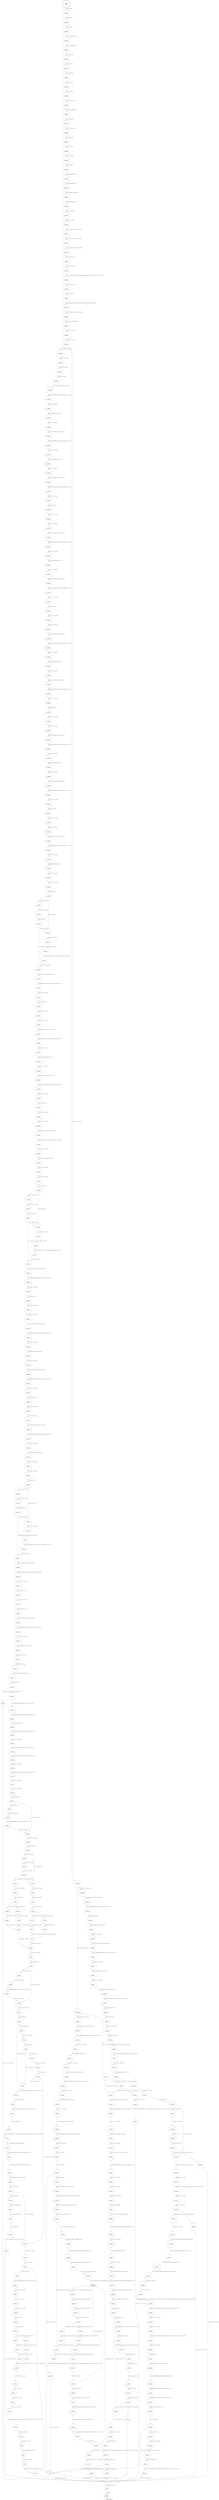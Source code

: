 digraph disk_set_information {
label="disk_set_information"
20891 [label="N20891\n(rp:0, ep:0)\nexit", shape="doublecircle"]
20892 [label="N20892\n(rp:444, ep:444)\nentry", shape="doublecircle"]
20892 -> 20894 [label="%5 = alloca i32, align 4"]
20894 [label="N20894\n(rp:443, ep:443)", shape="circle"]
20894 -> 20895 [label="%6 = alloca i32, align 4"]
20895 [label="N20895\n(rp:442, ep:442)", shape="circle"]
20895 -> 20896 [label="%7 = alloca i32, align 4"]
20896 [label="N20896\n(rp:441, ep:441)", shape="circle"]
20896 -> 20897 [label="%8 = alloca %struct.stream*, align 8"]
20897 [label="N20897\n(rp:440, ep:440)", shape="circle"]
20897 -> 20898 [label="%9 = alloca %struct.stream*, align 8"]
20898 [label="N20898\n(rp:439, ep:439)", shape="circle"]
20898 -> 20899 [label="%10 = alloca i32, align 4"]
20899 [label="N20899\n(rp:438, ep:438)", shape="circle"]
20899 -> 20900 [label="%11 = alloca i32, align 4"]
20900 [label="N20900\n(rp:437, ep:437)", shape="circle"]
20900 -> 20901 [label="%12 = alloca i32, align 4"]
20901 [label="N20901\n(rp:436, ep:436)", shape="circle"]
20901 -> 20902 [label="%13 = alloca i32, align 4"]
20902 [label="N20902\n(rp:435, ep:435)", shape="circle"]
20902 -> 20903 [label="%14 = alloca i8*, align 8"]
20903 [label="N20903\n(rp:434, ep:434)", shape="circle"]
20903 -> 20904 [label="%15 = alloca [4096 x i8], align 16"]
20904 [label="N20904\n(rp:433, ep:433)", shape="circle"]
20904 -> 20905 [label="%16 = alloca %struct.fileinfo*, align 8"]
20905 [label="N20905\n(rp:432, ep:432)", shape="circle"]
20905 -> 20906 [label="%17 = alloca i32, align 4"]
20906 [label="N20906\n(rp:431, ep:431)", shape="circle"]
20906 -> 20907 [label="%18 = alloca %struct.stat, align 8"]
20907 [label="N20907\n(rp:430, ep:430)", shape="circle"]
20907 -> 20908 [label="%19 = alloca i64, align 8"]
20908 [label="N20908\n(rp:429, ep:429)", shape="circle"]
20908 -> 20909 [label="%20 = alloca i64, align 8"]
20909 [label="N20909\n(rp:428, ep:428)", shape="circle"]
20909 -> 20910 [label="%21 = alloca i64, align 8"]
20910 [label="N20910\n(rp:427, ep:427)", shape="circle"]
20910 -> 20911 [label="%22 = alloca i64, align 8"]
20911 [label="N20911\n(rp:426, ep:426)", shape="circle"]
20911 -> 20912 [label="%23 = alloca %struct.timeval, align 8"]
20912 [label="N20912\n(rp:425, ep:425)", shape="circle"]
20912 -> 20913 [label="%24 = alloca %struct.statvfs, align 8"]
20913 [label="N20913\n(rp:424, ep:424)", shape="circle"]
20913 -> 20914 [label="%25 = alloca %struct.__dirstream*, align 8"]
20914 [label="N20914\n(rp:423, ep:423)", shape="circle"]
20914 -> 20915 [label="%26 = alloca %struct.dirent*, align 8"]
20915 [label="N20915\n(rp:422, ep:422)", shape="circle"]
20915 -> 20917 [label="store i32 %0, i32* %6, align 4"]
20917 [label="N20917\n(rp:421, ep:421)", shape="circle"]
20917 -> 20919 [label="store i32 %1, i32* %7, align 4"]
20919 [label="N20919\n(rp:420, ep:420)", shape="circle"]
20919 -> 20921 [label="store %struct.stream* %2, %struct.stream** %8, align 8"]
20921 [label="N20921\n(rp:419, ep:419)", shape="circle"]
20921 -> 20923 [label="store %struct.stream* %3, %struct.stream** %9, align 8"]
20923 [label="N20923\n(rp:418, ep:418)", shape="circle"]
20923 -> 20939 [label="%27 = load %struct.stream*, %struct.stream** %9, align 8"]
20939 [label="N20939\n(rp:417, ep:417)", shape="circle"]
20939 -> 20940 [label="%28 = load i32, i32* %6, align 4"]
20940 [label="N20940\n(rp:416, ep:416)", shape="circle"]
20940 -> 20941 [label="%29 = load i32, i32* %7, align 4"]
20941 [label="N20941\n(rp:415, ep:415)", shape="circle"]
20941 -> 20942 [label="logger --@-- call void @logger(i32 8, i32 0, i8* getelementptr inbounds ([56 x i8], [56 x i8]* @.str.3.209, i32 0, i32 0), i32 %28, i32 %29)", style="dashed", color="blue"]
20942 [label="N20942\n(rp:414, ep:414)", shape="circle"]
20942 -> 20943 [label="%30 = load i32, i32* %6, align 4"]
20943 [label="N20943\n(rp:413, ep:413)", shape="circle"]
20943 -> 20944 [label="%31 = zext i32 %30 to i64"]
20944 [label="N20944\n(rp:412, ep:412)", shape="circle"]
20944 -> 20945 [label="%32 = getelementptr inbounds [256 x %struct.fileinfo], [256 x %struct.fileinfo]* @g_fileinfo, i64 0, i64 %31"]
20945 [label="N20945\n(rp:411, ep:411)", shape="circle"]
20945 -> 20946 [label="store %struct.fileinfo* %32, %struct.fileinfo** %16, align 8"]
20946 [label="N20946\n(rp:410, ep:410)", shape="circle"]
20946 -> 20947 [label="store i32 1, i32* @g_notify_stamp, align 4"]
20947 [label="N20947\n(rp:409, ep:409)", shape="circle"]
20947 -> 20948 [label="store i8* null, i8** %14, align 8"]
20948 [label="N20948\n(rp:408, ep:408)", shape="circle"]
20948 -> 20949 [label="%33 = load i32, i32* %7, align 4"]
20949 [label="N20949\n(rp:407, ep:407)", shape="circle"]
20949 -> 21385 [label="[%33 = load i32, i32* %7, align 4==4]"]
20949 -> 21386 [label="[%33 = load i32, i32* %7, align 4!=4]"]
20951 [label="N20951\n(rp:246, ep:246)", shape="circle"]
20951 -> 20952 [label="store i64 0, i64* %20, align 8"]
20952 [label="N20952\n(rp:245, ep:245)", shape="circle"]
20952 -> 20953 [label="store i64 0, i64* %19, align 8"]
20953 [label="N20953\n(rp:244, ep:244)", shape="circle"]
20953 -> 20954 [label="%35 = load %struct.stream*, %struct.stream** %8, align 8"]
20954 [label="N20954\n(rp:243, ep:243)", shape="circle"]
20954 -> 20955 [label="%36 = getelementptr inbounds %struct.stream, %struct.stream* %35, i32 0, i32 0"]
20955 [label="N20955\n(rp:242, ep:242)", shape="circle"]
20955 -> 20956 [label="%37 = load i8*, i8** %36, align 8"]
20956 [label="N20956\n(rp:241, ep:241)", shape="circle"]
20956 -> 20957 [label="%38 = getelementptr inbounds i8, i8* %37, i64 4"]
20957 [label="N20957\n(rp:240, ep:240)", shape="circle"]
20957 -> 20958 [label="store i8* %38, i8** %36, align 8"]
20958 [label="N20958\n(rp:239, ep:239)", shape="circle"]
20958 -> 20959 [label="%39 = load %struct.stream*, %struct.stream** %8, align 8"]
20959 [label="N20959\n(rp:238, ep:238)", shape="circle"]
20959 -> 20960 [label="%40 = getelementptr inbounds %struct.stream, %struct.stream* %39, i32 0, i32 0"]
20960 [label="N20960\n(rp:237, ep:237)", shape="circle"]
20960 -> 20961 [label="%41 = load i8*, i8** %40, align 8"]
20961 [label="N20961\n(rp:236, ep:236)", shape="circle"]
20961 -> 20962 [label="%42 = getelementptr inbounds i8, i8* %41, i64 24"]
20962 [label="N20962\n(rp:235, ep:235)", shape="circle"]
20962 -> 20963 [label="store i8* %42, i8** %40, align 8"]
20963 [label="N20963\n(rp:234, ep:234)", shape="circle"]
20963 -> 20964 [label="%43 = load %struct.stream*, %struct.stream** %8, align 8"]
20964 [label="N20964\n(rp:233, ep:233)", shape="circle"]
20964 -> 20965 [label="%44 = getelementptr inbounds %struct.stream, %struct.stream* %43, i32 0, i32 0"]
20965 [label="N20965\n(rp:232, ep:232)", shape="circle"]
20965 -> 20966 [label="%45 = load i8*, i8** %44, align 8"]
20966 [label="N20966\n(rp:231, ep:231)", shape="circle"]
20966 -> 20967 [label="%46 = bitcast i8* %45 to i32*"]
20967 [label="N20967\n(rp:230, ep:230)", shape="circle"]
20967 -> 20968 [label="%47 = load i32, i32* %46, align 4"]
20968 [label="N20968\n(rp:229, ep:229)", shape="circle"]
20968 -> 20969 [label="store i32 %47, i32* %13, align 4"]
20969 [label="N20969\n(rp:228, ep:228)", shape="circle"]
20969 -> 20970 [label="%48 = load %struct.stream*, %struct.stream** %8, align 8"]
20970 [label="N20970\n(rp:227, ep:227)", shape="circle"]
20970 -> 20971 [label="%49 = getelementptr inbounds %struct.stream, %struct.stream* %48, i32 0, i32 0"]
20971 [label="N20971\n(rp:226, ep:226)", shape="circle"]
20971 -> 20972 [label="%50 = load i8*, i8** %49, align 8"]
20972 [label="N20972\n(rp:225, ep:225)", shape="circle"]
20972 -> 20973 [label="%51 = getelementptr inbounds i8, i8* %50, i64 4"]
20973 [label="N20973\n(rp:224, ep:224)", shape="circle"]
20973 -> 20974 [label="store i8* %51, i8** %49, align 8"]
20974 [label="N20974\n(rp:223, ep:223)", shape="circle"]
20974 -> 20975 [label="%52 = load %struct.stream*, %struct.stream** %8, align 8"]
20975 [label="N20975\n(rp:222, ep:222)", shape="circle"]
20975 -> 20976 [label="%53 = getelementptr inbounds %struct.stream, %struct.stream* %52, i32 0, i32 0"]
20976 [label="N20976\n(rp:221, ep:221)", shape="circle"]
20976 -> 20977 [label="%54 = load i8*, i8** %53, align 8"]
20977 [label="N20977\n(rp:220, ep:220)", shape="circle"]
20977 -> 20978 [label="%55 = bitcast i8* %54 to i32*"]
20978 [label="N20978\n(rp:219, ep:219)", shape="circle"]
20978 -> 20979 [label="%56 = load i32, i32* %55, align 4"]
20979 [label="N20979\n(rp:218, ep:218)", shape="circle"]
20979 -> 20980 [label="store i32 %56, i32* %12, align 4"]
20980 [label="N20980\n(rp:217, ep:217)", shape="circle"]
20980 -> 20981 [label="%57 = load %struct.stream*, %struct.stream** %8, align 8"]
20981 [label="N20981\n(rp:216, ep:216)", shape="circle"]
20981 -> 20982 [label="%58 = getelementptr inbounds %struct.stream, %struct.stream* %57, i32 0, i32 0"]
20982 [label="N20982\n(rp:215, ep:215)", shape="circle"]
20982 -> 20983 [label="%59 = load i8*, i8** %58, align 8"]
20983 [label="N20983\n(rp:214, ep:214)", shape="circle"]
20983 -> 20984 [label="%60 = getelementptr inbounds i8, i8* %59, i64 4"]
20984 [label="N20984\n(rp:213, ep:213)", shape="circle"]
20984 -> 20985 [label="store i8* %60, i8** %58, align 8"]
20985 [label="N20985\n(rp:212, ep:212)", shape="circle"]
20985 -> 20986 [label="%61 = load %struct.stream*, %struct.stream** %8, align 8"]
20986 [label="N20986\n(rp:211, ep:211)", shape="circle"]
20986 -> 20987 [label="%62 = getelementptr inbounds %struct.stream, %struct.stream* %61, i32 0, i32 0"]
20987 [label="N20987\n(rp:210, ep:210)", shape="circle"]
20987 -> 20988 [label="%63 = load i8*, i8** %62, align 8"]
20988 [label="N20988\n(rp:209, ep:209)", shape="circle"]
20988 -> 20989 [label="%64 = bitcast i8* %63 to i32*"]
20989 [label="N20989\n(rp:208, ep:208)", shape="circle"]
20989 -> 20990 [label="%65 = load i32, i32* %64, align 4"]
20990 [label="N20990\n(rp:207, ep:207)", shape="circle"]
20990 -> 20991 [label="store i32 %65, i32* %13, align 4"]
20991 [label="N20991\n(rp:206, ep:206)", shape="circle"]
20991 -> 20992 [label="%66 = load %struct.stream*, %struct.stream** %8, align 8"]
20992 [label="N20992\n(rp:205, ep:205)", shape="circle"]
20992 -> 20993 [label="%67 = getelementptr inbounds %struct.stream, %struct.stream* %66, i32 0, i32 0"]
20993 [label="N20993\n(rp:204, ep:204)", shape="circle"]
20993 -> 20994 [label="%68 = load i8*, i8** %67, align 8"]
20994 [label="N20994\n(rp:203, ep:203)", shape="circle"]
20994 -> 20995 [label="%69 = getelementptr inbounds i8, i8* %68, i64 4"]
20995 [label="N20995\n(rp:202, ep:202)", shape="circle"]
20995 -> 20996 [label="store i8* %69, i8** %67, align 8"]
20996 [label="N20996\n(rp:201, ep:201)", shape="circle"]
20996 -> 20997 [label="%70 = load %struct.stream*, %struct.stream** %8, align 8"]
20997 [label="N20997\n(rp:200, ep:200)", shape="circle"]
20997 -> 20998 [label="%71 = getelementptr inbounds %struct.stream, %struct.stream* %70, i32 0, i32 0"]
20998 [label="N20998\n(rp:199, ep:199)", shape="circle"]
20998 -> 20999 [label="%72 = load i8*, i8** %71, align 8"]
20999 [label="N20999\n(rp:198, ep:198)", shape="circle"]
20999 -> 21000 [label="%73 = bitcast i8* %72 to i32*"]
21000 [label="N21000\n(rp:197, ep:197)", shape="circle"]
21000 -> 21001 [label="%74 = load i32, i32* %73, align 4"]
21001 [label="N21001\n(rp:196, ep:196)", shape="circle"]
21001 -> 21002 [label="store i32 %74, i32* %12, align 4"]
21002 [label="N21002\n(rp:195, ep:195)", shape="circle"]
21002 -> 21003 [label="%75 = load %struct.stream*, %struct.stream** %8, align 8"]
21003 [label="N21003\n(rp:194, ep:194)", shape="circle"]
21003 -> 21004 [label="%76 = getelementptr inbounds %struct.stream, %struct.stream* %75, i32 0, i32 0"]
21004 [label="N21004\n(rp:193, ep:193)", shape="circle"]
21004 -> 21005 [label="%77 = load i8*, i8** %76, align 8"]
21005 [label="N21005\n(rp:192, ep:192)", shape="circle"]
21005 -> 21006 [label="%78 = getelementptr inbounds i8, i8* %77, i64 4"]
21006 [label="N21006\n(rp:191, ep:191)", shape="circle"]
21006 -> 21007 [label="store i8* %78, i8** %76, align 8"]
21007 [label="N21007\n(rp:190, ep:190)", shape="circle"]
21007 -> 21008 [label="%79 = load i32, i32* %13, align 4"]
21008 [label="N21008\n(rp:189, ep:189)", shape="circle"]
21008 -> 21009 [label="%80 = icmp ne i32 %79, 0"]
21009 [label="N21009\n(rp:188, ep:188)", shape="circle"]
21009 -> 21396 [label="[!(%80 = icmp ne i32 %79, 0)]"]
21009 -> 21013 [label="[%80 = icmp ne i32 %79, 0]"]
21011 [label="N21011\n(rp:186, ep:186)", shape="circle"]
21011 -> 21012 [label="%83 = icmp ne i32 %82, 0"]
21012 [label="N21012\n(rp:185, ep:185)", shape="circle"]
21012 -> 21013 [label="[%83 = icmp ne i32 %82, 0]"]
21012 -> 21018 [label="[!(%83 = icmp ne i32 %82, 0)]"]
21013 [label="N21013\n(rp:184, ep:184)", shape="circle"]
21013 -> 21014 [label="%85 = load i32, i32* %12, align 4"]
21014 [label="N21014\n(rp:183, ep:183)", shape="circle"]
21014 -> 21015 [label="%86 = load i32, i32* %13, align 4"]
21015 [label="N21015\n(rp:182, ep:182)", shape="circle"]
21015 -> 21016 [label="convert_1970_to_filetime --@-- %87 = call i64 @convert_1970_to_filetime(i32 %85, i32 %86)", style="dashed", color="blue"]
21016 [label="N21016\n(rp:181, ep:181)", shape="circle"]
21016 -> 21018 [label="store i64 %87, i64* %21, align 8"]
21018 [label="N21018\n(rp:180, ep:180)", shape="circle"]
21018 -> 21019 [label="%89 = load %struct.stream*, %struct.stream** %8, align 8"]
21019 [label="N21019\n(rp:179, ep:179)", shape="circle"]
21019 -> 21020 [label="%90 = getelementptr inbounds %struct.stream, %struct.stream* %89, i32 0, i32 0"]
21020 [label="N21020\n(rp:178, ep:178)", shape="circle"]
21020 -> 21021 [label="%91 = load i8*, i8** %90, align 8"]
21021 [label="N21021\n(rp:177, ep:177)", shape="circle"]
21021 -> 21022 [label="%92 = bitcast i8* %91 to i32*"]
21022 [label="N21022\n(rp:176, ep:176)", shape="circle"]
21022 -> 21023 [label="%93 = load i32, i32* %92, align 4"]
21023 [label="N21023\n(rp:175, ep:175)", shape="circle"]
21023 -> 21024 [label="store i32 %93, i32* %13, align 4"]
21024 [label="N21024\n(rp:174, ep:174)", shape="circle"]
21024 -> 21025 [label="%94 = load %struct.stream*, %struct.stream** %8, align 8"]
21025 [label="N21025\n(rp:173, ep:173)", shape="circle"]
21025 -> 21026 [label="%95 = getelementptr inbounds %struct.stream, %struct.stream* %94, i32 0, i32 0"]
21026 [label="N21026\n(rp:172, ep:172)", shape="circle"]
21026 -> 21027 [label="%96 = load i8*, i8** %95, align 8"]
21027 [label="N21027\n(rp:171, ep:171)", shape="circle"]
21027 -> 21028 [label="%97 = getelementptr inbounds i8, i8* %96, i64 4"]
21028 [label="N21028\n(rp:170, ep:170)", shape="circle"]
21028 -> 21029 [label="store i8* %97, i8** %95, align 8"]
21029 [label="N21029\n(rp:169, ep:169)", shape="circle"]
21029 -> 21030 [label="%98 = load %struct.stream*, %struct.stream** %8, align 8"]
21030 [label="N21030\n(rp:168, ep:168)", shape="circle"]
21030 -> 21031 [label="%99 = getelementptr inbounds %struct.stream, %struct.stream* %98, i32 0, i32 0"]
21031 [label="N21031\n(rp:167, ep:167)", shape="circle"]
21031 -> 21032 [label="%100 = load i8*, i8** %99, align 8"]
21032 [label="N21032\n(rp:166, ep:166)", shape="circle"]
21032 -> 21033 [label="%101 = bitcast i8* %100 to i32*"]
21033 [label="N21033\n(rp:165, ep:165)", shape="circle"]
21033 -> 21034 [label="%102 = load i32, i32* %101, align 4"]
21034 [label="N21034\n(rp:164, ep:164)", shape="circle"]
21034 -> 21035 [label="store i32 %102, i32* %12, align 4"]
21035 [label="N21035\n(rp:163, ep:163)", shape="circle"]
21035 -> 21036 [label="%103 = load %struct.stream*, %struct.stream** %8, align 8"]
21036 [label="N21036\n(rp:162, ep:162)", shape="circle"]
21036 -> 21037 [label="%104 = getelementptr inbounds %struct.stream, %struct.stream* %103, i32 0, i32 0"]
21037 [label="N21037\n(rp:161, ep:161)", shape="circle"]
21037 -> 21038 [label="%105 = load i8*, i8** %104, align 8"]
21038 [label="N21038\n(rp:160, ep:160)", shape="circle"]
21038 -> 21039 [label="%106 = getelementptr inbounds i8, i8* %105, i64 4"]
21039 [label="N21039\n(rp:159, ep:159)", shape="circle"]
21039 -> 21040 [label="store i8* %106, i8** %104, align 8"]
21040 [label="N21040\n(rp:158, ep:158)", shape="circle"]
21040 -> 21041 [label="%107 = load i32, i32* %13, align 4"]
21041 [label="N21041\n(rp:157, ep:157)", shape="circle"]
21041 -> 21042 [label="%108 = icmp ne i32 %107, 0"]
21042 [label="N21042\n(rp:156, ep:156)", shape="circle"]
21042 -> 21400 [label="[!(%108 = icmp ne i32 %107, 0)]"]
21042 -> 21046 [label="[%108 = icmp ne i32 %107, 0]"]
21044 [label="N21044\n(rp:154, ep:154)", shape="circle"]
21044 -> 21045 [label="%111 = icmp ne i32 %110, 0"]
21045 [label="N21045\n(rp:153, ep:153)", shape="circle"]
21045 -> 21046 [label="[%111 = icmp ne i32 %110, 0]"]
21045 -> 21051 [label="[!(%111 = icmp ne i32 %110, 0)]"]
21046 [label="N21046\n(rp:152, ep:152)", shape="circle"]
21046 -> 21047 [label="%113 = load i32, i32* %12, align 4"]
21047 [label="N21047\n(rp:151, ep:151)", shape="circle"]
21047 -> 21048 [label="%114 = load i32, i32* %13, align 4"]
21048 [label="N21048\n(rp:150, ep:150)", shape="circle"]
21048 -> 21049 [label="convert_1970_to_filetime --@-- %115 = call i64 @convert_1970_to_filetime(i32 %113, i32 %114)", style="dashed", color="blue"]
21049 [label="N21049\n(rp:149, ep:149)", shape="circle"]
21049 -> 21051 [label="store i64 %115, i64* %19, align 8"]
21051 [label="N21051\n(rp:148, ep:148)", shape="circle"]
21051 -> 21052 [label="%117 = load %struct.stream*, %struct.stream** %8, align 8"]
21052 [label="N21052\n(rp:147, ep:147)", shape="circle"]
21052 -> 21053 [label="%118 = getelementptr inbounds %struct.stream, %struct.stream* %117, i32 0, i32 0"]
21053 [label="N21053\n(rp:146, ep:146)", shape="circle"]
21053 -> 21054 [label="%119 = load i8*, i8** %118, align 8"]
21054 [label="N21054\n(rp:145, ep:145)", shape="circle"]
21054 -> 21055 [label="%120 = bitcast i8* %119 to i32*"]
21055 [label="N21055\n(rp:144, ep:144)", shape="circle"]
21055 -> 21056 [label="%121 = load i32, i32* %120, align 4"]
21056 [label="N21056\n(rp:143, ep:143)", shape="circle"]
21056 -> 21057 [label="store i32 %121, i32* %13, align 4"]
21057 [label="N21057\n(rp:142, ep:142)", shape="circle"]
21057 -> 21058 [label="%122 = load %struct.stream*, %struct.stream** %8, align 8"]
21058 [label="N21058\n(rp:141, ep:141)", shape="circle"]
21058 -> 21059 [label="%123 = getelementptr inbounds %struct.stream, %struct.stream* %122, i32 0, i32 0"]
21059 [label="N21059\n(rp:140, ep:140)", shape="circle"]
21059 -> 21060 [label="%124 = load i8*, i8** %123, align 8"]
21060 [label="N21060\n(rp:139, ep:139)", shape="circle"]
21060 -> 21061 [label="%125 = getelementptr inbounds i8, i8* %124, i64 4"]
21061 [label="N21061\n(rp:138, ep:138)", shape="circle"]
21061 -> 21062 [label="store i8* %125, i8** %123, align 8"]
21062 [label="N21062\n(rp:137, ep:137)", shape="circle"]
21062 -> 21063 [label="%126 = load %struct.stream*, %struct.stream** %8, align 8"]
21063 [label="N21063\n(rp:136, ep:136)", shape="circle"]
21063 -> 21064 [label="%127 = getelementptr inbounds %struct.stream, %struct.stream* %126, i32 0, i32 0"]
21064 [label="N21064\n(rp:135, ep:135)", shape="circle"]
21064 -> 21065 [label="%128 = load i8*, i8** %127, align 8"]
21065 [label="N21065\n(rp:134, ep:134)", shape="circle"]
21065 -> 21066 [label="%129 = bitcast i8* %128 to i32*"]
21066 [label="N21066\n(rp:133, ep:133)", shape="circle"]
21066 -> 21067 [label="%130 = load i32, i32* %129, align 4"]
21067 [label="N21067\n(rp:132, ep:132)", shape="circle"]
21067 -> 21068 [label="store i32 %130, i32* %12, align 4"]
21068 [label="N21068\n(rp:131, ep:131)", shape="circle"]
21068 -> 21069 [label="%131 = load %struct.stream*, %struct.stream** %8, align 8"]
21069 [label="N21069\n(rp:130, ep:130)", shape="circle"]
21069 -> 21070 [label="%132 = getelementptr inbounds %struct.stream, %struct.stream* %131, i32 0, i32 0"]
21070 [label="N21070\n(rp:129, ep:129)", shape="circle"]
21070 -> 21071 [label="%133 = load i8*, i8** %132, align 8"]
21071 [label="N21071\n(rp:128, ep:128)", shape="circle"]
21071 -> 21072 [label="%134 = getelementptr inbounds i8, i8* %133, i64 4"]
21072 [label="N21072\n(rp:127, ep:127)", shape="circle"]
21072 -> 21073 [label="store i8* %134, i8** %132, align 8"]
21073 [label="N21073\n(rp:126, ep:126)", shape="circle"]
21073 -> 21074 [label="%135 = load i32, i32* %13, align 4"]
21074 [label="N21074\n(rp:125, ep:125)", shape="circle"]
21074 -> 21075 [label="%136 = icmp ne i32 %135, 0"]
21075 [label="N21075\n(rp:124, ep:124)", shape="circle"]
21075 -> 21404 [label="[!(%136 = icmp ne i32 %135, 0)]"]
21075 -> 21079 [label="[%136 = icmp ne i32 %135, 0]"]
21077 [label="N21077\n(rp:122, ep:122)", shape="circle"]
21077 -> 21078 [label="%139 = icmp ne i32 %138, 0"]
21078 [label="N21078\n(rp:121, ep:121)", shape="circle"]
21078 -> 21079 [label="[%139 = icmp ne i32 %138, 0]"]
21078 -> 21084 [label="[!(%139 = icmp ne i32 %138, 0)]"]
21079 [label="N21079\n(rp:120, ep:120)", shape="circle"]
21079 -> 21080 [label="%141 = load i32, i32* %12, align 4"]
21080 [label="N21080\n(rp:119, ep:119)", shape="circle"]
21080 -> 21081 [label="%142 = load i32, i32* %13, align 4"]
21081 [label="N21081\n(rp:118, ep:118)", shape="circle"]
21081 -> 21082 [label="convert_1970_to_filetime --@-- %143 = call i64 @convert_1970_to_filetime(i32 %141, i32 %142)", style="dashed", color="blue"]
21082 [label="N21082\n(rp:117, ep:117)", shape="circle"]
21082 -> 21084 [label="store i64 %143, i64* %20, align 8"]
21084 [label="N21084\n(rp:116, ep:116)", shape="circle"]
21084 -> 21085 [label="%145 = load %struct.stream*, %struct.stream** %8, align 8"]
21085 [label="N21085\n(rp:115, ep:115)", shape="circle"]
21085 -> 21086 [label="%146 = getelementptr inbounds %struct.stream, %struct.stream* %145, i32 0, i32 0"]
21086 [label="N21086\n(rp:114, ep:114)", shape="circle"]
21086 -> 21087 [label="%147 = load i8*, i8** %146, align 8"]
21087 [label="N21087\n(rp:113, ep:113)", shape="circle"]
21087 -> 21088 [label="%148 = bitcast i8* %147 to i32*"]
21088 [label="N21088\n(rp:112, ep:112)", shape="circle"]
21088 -> 21089 [label="%149 = load i32, i32* %148, align 4"]
21089 [label="N21089\n(rp:111, ep:111)", shape="circle"]
21089 -> 21090 [label="store i32 %149, i32* %11, align 4"]
21090 [label="N21090\n(rp:110, ep:110)", shape="circle"]
21090 -> 21091 [label="%150 = load %struct.stream*, %struct.stream** %8, align 8"]
21091 [label="N21091\n(rp:109, ep:109)", shape="circle"]
21091 -> 21092 [label="%151 = getelementptr inbounds %struct.stream, %struct.stream* %150, i32 0, i32 0"]
21092 [label="N21092\n(rp:108, ep:108)", shape="circle"]
21092 -> 21093 [label="%152 = load i8*, i8** %151, align 8"]
21093 [label="N21093\n(rp:107, ep:107)", shape="circle"]
21093 -> 21094 [label="%153 = getelementptr inbounds i8, i8* %152, i64 4"]
21094 [label="N21094\n(rp:106, ep:106)", shape="circle"]
21094 -> 21095 [label="store i8* %153, i8** %151, align 8"]
21095 [label="N21095\n(rp:105, ep:105)", shape="circle"]
21095 -> 21096 [label="%154 = load i32, i32* %6, align 4"]
21096 [label="N21096\n(rp:104, ep:104)", shape="circle"]
21096 -> 21097 [label="%155 = call i32 @fstat(i32 %154, %struct.stat* %18)"]
21097 [label="N21097\n(rp:103, ep:103)", shape="circle"]
21097 -> 21098 [label="%156 = icmp ne i32 %155, 0"]
21098 [label="N21098\n(rp:102, ep:102)", shape="circle"]
21098 -> 21407 [label="[%156 = icmp ne i32 %155, 0]"]
21098 -> 21408 [label="[!(%156 = icmp ne i32 %155, 0)]"]
21102 [label="N21102\n(rp:100, ep:100)", shape="circle"]
21102 -> 21103 [label="%160 = getelementptr inbounds %struct.timeval, %struct.timeval* %159, i32 0, i32 0"]
21103 [label="N21103\n(rp:99, ep:99)", shape="circle"]
21103 -> 21104 [label="%161 = load i64, i64* %160, align 8"]
21104 [label="N21104\n(rp:98, ep:98)", shape="circle"]
21104 -> 21105 [label="%162 = getelementptr inbounds %struct.timeval, %struct.timeval* %23, i32 0, i32 1"]
21105 [label="N21105\n(rp:97, ep:97)", shape="circle"]
21105 -> 21106 [label="store i64 %161, i64* %162, align 8"]
21106 [label="N21106\n(rp:96, ep:96)", shape="circle"]
21106 -> 21107 [label="%163 = getelementptr inbounds %struct.stat, %struct.stat* %18, i32 0, i32 11"]
21107 [label="N21107\n(rp:95, ep:95)", shape="circle"]
21107 -> 21108 [label="%164 = getelementptr inbounds %struct.timeval, %struct.timeval* %163, i32 0, i32 0"]
21108 [label="N21108\n(rp:94, ep:94)", shape="circle"]
21108 -> 21109 [label="%165 = load i64, i64* %164, align 8"]
21109 [label="N21109\n(rp:93, ep:93)", shape="circle"]
21109 -> 21110 [label="%166 = getelementptr inbounds %struct.timeval, %struct.timeval* %23, i32 0, i32 0"]
21110 [label="N21110\n(rp:92, ep:92)", shape="circle"]
21110 -> 21111 [label="store i64 %165, i64* %166, align 8"]
21111 [label="N21111\n(rp:91, ep:91)", shape="circle"]
21111 -> 21112 [label="%167 = load i64, i64* %21, align 8"]
21112 [label="N21112\n(rp:90, ep:90)", shape="circle"]
21112 -> 21113 [label="%168 = icmp ne i64 %167, 0"]
21113 [label="N21113\n(rp:89, ep:89)", shape="circle"]
21113 -> 21409 [label="[%168 = icmp ne i64 %167, 0]"]
21113 -> 21118 [label="[!(%168 = icmp ne i64 %167, 0)]"]
21115 [label="N21115\n(rp:87, ep:87)", shape="circle"]
21115 -> 21116 [label="%171 = getelementptr inbounds %struct.timeval, %struct.timeval* %23, i32 0, i32 0"]
21116 [label="N21116\n(rp:86, ep:86)", shape="circle"]
21116 -> 21118 [label="store i64 %170, i64* %171, align 8"]
21118 [label="N21118\n(rp:85, ep:85)", shape="circle"]
21118 -> 21119 [label="%173 = load i64, i64* %19, align 8"]
21119 [label="N21119\n(rp:84, ep:84)", shape="circle"]
21119 -> 21120 [label="%174 = icmp ne i64 %173, 0"]
21120 [label="N21120\n(rp:83, ep:83)", shape="circle"]
21120 -> 21412 [label="[!(%174 = icmp ne i64 %173, 0)]"]
21120 -> 21124 [label="[%174 = icmp ne i64 %173, 0]"]
21122 [label="N21122\n(rp:81, ep:81)", shape="circle"]
21122 -> 21123 [label="%177 = icmp ne i64 %176, 0"]
21123 [label="N21123\n(rp:80, ep:80)", shape="circle"]
21123 -> 21414 [label="[!(%177 = icmp ne i64 %176, 0)]"]
21123 -> 21124 [label="[%177 = icmp ne i64 %176, 0]"]
21124 [label="N21124\n(rp:79, ep:79)", shape="circle"]
21124 -> 21125 [label="%179 = load i64, i64* %19, align 8"]
21125 [label="N21125\n(rp:78, ep:78)", shape="circle"]
21125 -> 21126 [label="%180 = load i64, i64* %20, align 8"]
21126 [label="N21126\n(rp:77, ep:77)", shape="circle"]
21126 -> 21127 [label="%181 = icmp slt i64 %179, %180"]
21127 [label="N21127\n(rp:76, ep:76)", shape="circle"]
21127 -> 21415 [label="[%181 = icmp slt i64 %179, %180]"]
21127 -> 21416 [label="[!(%181 = icmp slt i64 %179, %180)]"]
21129 [label="N21129\n(rp:72, ep:72)", shape="circle"]
21129 -> 21132 [label="187 = [%183 = load i64, i64* %19, align 8]"]
21131 [label="N21131\n(rp:74, ep:74)", shape="circle"]
21131 -> 21132 [label="187 = [%185 = load i64, i64* %20, align 8]"]
21132 [label="N21132\n(rp:71, ep:71)", shape="circle"]
21132 -> 21143 [label="store i64 %187, i64* %22, align 8"]
21135 [label="N21135\n(rp:69, ep:69)", shape="circle"]
21135 -> 21136 [label="%190 = icmp ne i64 %189, 0"]
21136 [label="N21136\n(rp:68, ep:68)", shape="circle"]
21136 -> 21419 [label="[%190 = icmp ne i64 %189, 0]"]
21136 -> 21420 [label="[!(%190 = icmp ne i64 %189, 0)]"]
21138 [label="N21138\n(rp:64, ep:64)", shape="circle"]
21138 -> 21141 [label="196 = [%192 = load i64, i64* %19, align 8]"]
21140 [label="N21140\n(rp:66, ep:66)", shape="circle"]
21140 -> 21141 [label="196 = [%194 = load i64, i64* %20, align 8]"]
21141 [label="N21141\n(rp:63, ep:63)", shape="circle"]
21141 -> 21143 [label="store i64 %196, i64* %22, align 8"]
21143 [label="N21143\n(rp:62, ep:62)", shape="circle"]
21143 -> 21144 [label="%198 = load i64, i64* %22, align 8"]
21144 [label="N21144\n(rp:61, ep:61)", shape="circle"]
21144 -> 21145 [label="%199 = icmp ne i64 %198, 0"]
21145 [label="N21145\n(rp:60, ep:60)", shape="circle"]
21145 -> 21423 [label="[%199 = icmp ne i64 %198, 0]"]
21145 -> 21150 [label="[!(%199 = icmp ne i64 %198, 0)]"]
21147 [label="N21147\n(rp:58, ep:58)", shape="circle"]
21147 -> 21148 [label="%202 = getelementptr inbounds %struct.timeval, %struct.timeval* %23, i32 0, i32 1"]
21148 [label="N21148\n(rp:57, ep:57)", shape="circle"]
21148 -> 21150 [label="store i64 %201, i64* %202, align 8"]
21150 [label="N21150\n(rp:56, ep:56)", shape="circle"]
21150 -> 21151 [label="%204 = load i64, i64* %21, align 8"]
21151 [label="N21151\n(rp:55, ep:55)", shape="circle"]
21151 -> 21152 [label="%205 = icmp ne i64 %204, 0"]
21152 [label="N21152\n(rp:54, ep:54)", shape="circle"]
21152 -> 21426 [label="[!(%205 = icmp ne i64 %204, 0)]"]
21152 -> 21159 [label="[%205 = icmp ne i64 %204, 0]"]
21154 [label="N21154\n(rp:52, ep:52)", shape="circle"]
21154 -> 21155 [label="%208 = icmp ne i64 %207, 0"]
21155 [label="N21155\n(rp:51, ep:51)", shape="circle"]
21155 -> 21428 [label="[!(%208 = icmp ne i64 %207, 0)]"]
21155 -> 21159 [label="[%208 = icmp ne i64 %207, 0]"]
21157 [label="N21157\n(rp:49, ep:49)", shape="circle"]
21157 -> 21158 [label="%211 = icmp ne i64 %210, 0"]
21158 [label="N21158\n(rp:48, ep:48)", shape="circle"]
21158 -> 21159 [label="[%211 = icmp ne i64 %210, 0]"]
21158 -> 21177 [label="[!(%211 = icmp ne i64 %210, 0)]"]
21159 [label="N21159\n(rp:47, ep:47)", shape="circle"]
21159 -> 21160 [label="%213 = getelementptr inbounds %struct.timeval, %struct.timeval* %23, i32 0, i32 0"]
21160 [label="N21160\n(rp:46, ep:46)", shape="circle"]
21160 -> 21161 [label="%214 = call i8* @ctime(i64* %213)"]
21161 [label="N21161\n(rp:45, ep:45)", shape="circle"]
21161 -> 21162 [label="%215 = getelementptr inbounds %struct.timeval, %struct.timeval* %23, i32 0, i32 1"]
21162 [label="N21162\n(rp:44, ep:44)", shape="circle"]
21162 -> 21163 [label="%216 = call i8* @ctime(i64* %215)"]
21163 [label="N21163\n(rp:43, ep:43)", shape="circle"]
21163 -> 21164 [label="logger --@-- call void @logger(i32 8, i32 0, i8* getelementptr inbounds ([59 x i8], [59 x i8]* @.str.4.210, i32 0, i32 0), i8* %214, i8* %216)", style="dashed", color="blue"]
21164 [label="N21164\n(rp:42, ep:42)", shape="circle"]
21164 -> 21165 [label="%217 = load %struct.fileinfo*, %struct.fileinfo** %16, align 8"]
21165 [label="N21165\n(rp:41, ep:41)", shape="circle"]
21165 -> 21166 [label="%218 = getelementptr inbounds %struct.fileinfo, %struct.fileinfo* %217, i32 0, i32 3"]
21166 [label="N21166\n(rp:40, ep:40)", shape="circle"]
21166 -> 21167 [label="%219 = getelementptr inbounds [4096 x i8], [4096 x i8]* %218, i32 0, i32 0"]
21167 [label="N21167\n(rp:39, ep:39)", shape="circle"]
21167 -> 21168 [label="%220 = call i32 @utime(i8* %219, %struct.timeval* %23)"]
21168 [label="N21168\n(rp:38, ep:38)", shape="circle"]
21168 -> 21169 [label="%221 = icmp ne i32 %220, 0"]
21169 [label="N21169\n(rp:37, ep:37)", shape="circle"]
21169 -> 21431 [label="[%221 = icmp ne i32 %220, 0]"]
21169 -> 21177 [label="[!(%221 = icmp ne i32 %220, 0)]"]
21171 [label="N21171\n(rp:35, ep:35)", shape="circle"]
21171 -> 21172 [label="%224 = load i32, i32* %223, align 4"]
21172 [label="N21172\n(rp:34, ep:34)", shape="circle"]
21172 -> 21173 [label="%225 = icmp ne i32 %224, 1"]
21173 [label="N21173\n(rp:33, ep:33)", shape="circle"]
21173 -> 21433 [label="[%225 = icmp ne i32 %224, 1]"]
21173 -> 21177 [label="[!(%225 = icmp ne i32 %224, 1)]"]
21177 [label="N21177\n(rp:32, ep:32)", shape="circle"]
21177 -> 21178 [label="%229 = load i32, i32* %11, align 4"]
21178 [label="N21178\n(rp:31, ep:31)", shape="circle"]
21178 -> 21179 [label="%230 = icmp ne i32 %229, 0"]
21179 [label="N21179\n(rp:30, ep:30)", shape="circle"]
21179 -> 21435 [label="[%230 = icmp ne i32 %229, 0]"]
21179 -> 21381 [label="[!(%230 = icmp ne i32 %229, 0)]"]
21182 [label="N21182\n(rp:28, ep:28)", shape="circle"]
21182 -> 21183 [label="%234 = load i32, i32* %233, align 8"]
21183 [label="N21183\n(rp:27, ep:27)", shape="circle"]
21183 -> 21184 [label="store i32 %234, i32* %17, align 4"]
21184 [label="N21184\n(rp:26, ep:26)", shape="circle"]
21184 -> 21185 [label="%235 = load i32, i32* %11, align 4"]
21185 [label="N21185\n(rp:25, ep:25)", shape="circle"]
21185 -> 21186 [label="%236 = and i32 %235, 1"]
21186 [label="N21186\n(rp:24, ep:24)", shape="circle"]
21186 -> 21187 [label="%237 = icmp ne i32 %236, 0"]
21187 [label="N21187\n(rp:23, ep:23)", shape="circle"]
21187 -> 21437 [label="[%237 = icmp ne i32 %236, 0]"]
21187 -> 21438 [label="[!(%237 = icmp ne i32 %236, 0)]"]
21189 [label="N21189\n(rp:18, ep:18)", shape="circle"]
21189 -> 21190 [label="%240 = and i32 %239, -147"]
21190 [label="N21190\n(rp:17, ep:17)", shape="circle"]
21190 -> 21196 [label="store i32 %240, i32* %17, align 4"]
21193 [label="N21193\n(rp:21, ep:21)", shape="circle"]
21193 -> 21194 [label="%243 = or i32 %242, 128"]
21194 [label="N21194\n(rp:20, ep:20)", shape="circle"]
21194 -> 21196 [label="store i32 %243, i32* %17, align 4"]
21196 [label="N21196\n(rp:16, ep:16)", shape="circle"]
21196 -> 21197 [label="%245 = load i32, i32* %17, align 4"]
21197 [label="N21197\n(rp:15, ep:15)", shape="circle"]
21197 -> 21198 [label="%246 = and i32 %245, 511"]
21198 [label="N21198\n(rp:14, ep:14)", shape="circle"]
21198 -> 21199 [label="store i32 %246, i32* %17, align 4"]
21199 [label="N21199\n(rp:13, ep:13)", shape="circle"]
21199 -> 21200 [label="%247 = load i32, i32* %17, align 4"]
21200 [label="N21200\n(rp:12, ep:12)", shape="circle"]
21200 -> 21201 [label="logger --@-- call void @logger(i32 8, i32 0, i8* getelementptr inbounds ([40 x i8], [40 x i8]* @.str.5.211, i32 0, i32 0), i32 %247)", style="dashed", color="blue"]
21201 [label="N21201\n(rp:11, ep:11)", shape="circle"]
21201 -> 21202 [label="%248 = load i32, i32* %6, align 4"]
21202 [label="N21202\n(rp:10, ep:10)", shape="circle"]
21202 -> 21203 [label="%249 = load i32, i32* %17, align 4"]
21203 [label="N21203\n(rp:9, ep:9)", shape="circle"]
21203 -> 21204 [label="%250 = call i32 @fchmod(i32 %248, i32 %249)"]
21204 [label="N21204\n(rp:8, ep:8)", shape="circle"]
21204 -> 21205 [label="%251 = icmp ne i32 %250, 0"]
21205 [label="N21205\n(rp:7, ep:7)", shape="circle"]
21205 -> 21439 [label="[%251 = icmp ne i32 %250, 0]"]
21205 -> 21381 [label="[!(%251 = icmp ne i32 %250, 0)]"]
21210 [label="N21210\n(rp:308, ep:308)", shape="circle"]
21210 -> 21211 [label="%256 = getelementptr inbounds %struct.stream, %struct.stream* %255, i32 0, i32 0"]
21211 [label="N21211\n(rp:307, ep:307)", shape="circle"]
21211 -> 21212 [label="%257 = load i8*, i8** %256, align 8"]
21212 [label="N21212\n(rp:306, ep:306)", shape="circle"]
21212 -> 21213 [label="%258 = getelementptr inbounds i8, i8* %257, i64 4"]
21213 [label="N21213\n(rp:305, ep:305)", shape="circle"]
21213 -> 21214 [label="store i8* %258, i8** %256, align 8"]
21214 [label="N21214\n(rp:304, ep:304)", shape="circle"]
21214 -> 21215 [label="%259 = load %struct.stream*, %struct.stream** %8, align 8"]
21215 [label="N21215\n(rp:303, ep:303)", shape="circle"]
21215 -> 21216 [label="%260 = getelementptr inbounds %struct.stream, %struct.stream* %259, i32 0, i32 0"]
21216 [label="N21216\n(rp:302, ep:302)", shape="circle"]
21216 -> 21217 [label="%261 = load i8*, i8** %260, align 8"]
21217 [label="N21217\n(rp:301, ep:301)", shape="circle"]
21217 -> 21218 [label="%262 = getelementptr inbounds i8, i8* %261, i64 26"]
21218 [label="N21218\n(rp:300, ep:300)", shape="circle"]
21218 -> 21219 [label="store i8* %262, i8** %260, align 8"]
21219 [label="N21219\n(rp:299, ep:299)", shape="circle"]
21219 -> 21220 [label="%263 = load %struct.stream*, %struct.stream** %8, align 8"]
21220 [label="N21220\n(rp:298, ep:298)", shape="circle"]
21220 -> 21221 [label="%264 = getelementptr inbounds %struct.stream, %struct.stream* %263, i32 0, i32 0"]
21221 [label="N21221\n(rp:297, ep:297)", shape="circle"]
21221 -> 21222 [label="%265 = load i8*, i8** %264, align 8"]
21222 [label="N21222\n(rp:296, ep:296)", shape="circle"]
21222 -> 21223 [label="%266 = bitcast i8* %265 to i32*"]
21223 [label="N21223\n(rp:295, ep:295)", shape="circle"]
21223 -> 21224 [label="%267 = load i32, i32* %266, align 4"]
21224 [label="N21224\n(rp:294, ep:294)", shape="circle"]
21224 -> 21225 [label="store i32 %267, i32* %10, align 4"]
21225 [label="N21225\n(rp:293, ep:293)", shape="circle"]
21225 -> 21226 [label="%268 = load %struct.stream*, %struct.stream** %8, align 8"]
21226 [label="N21226\n(rp:292, ep:292)", shape="circle"]
21226 -> 21227 [label="%269 = getelementptr inbounds %struct.stream, %struct.stream* %268, i32 0, i32 0"]
21227 [label="N21227\n(rp:291, ep:291)", shape="circle"]
21227 -> 21228 [label="%270 = load i8*, i8** %269, align 8"]
21228 [label="N21228\n(rp:290, ep:290)", shape="circle"]
21228 -> 21229 [label="%271 = getelementptr inbounds i8, i8* %270, i64 4"]
21229 [label="N21229\n(rp:289, ep:289)", shape="circle"]
21229 -> 21230 [label="store i8* %271, i8** %269, align 8"]
21230 [label="N21230\n(rp:288, ep:288)", shape="circle"]
21230 -> 21231 [label="%272 = load i32, i32* %10, align 4"]
21231 [label="N21231\n(rp:287, ep:287)", shape="circle"]
21231 -> 21232 [label="%273 = icmp ne i32 %272, 0"]
21232 [label="N21232\n(rp:286, ep:286)", shape="circle"]
21232 -> 21441 [label="[%273 = icmp ne i32 %272, 0]"]
21232 -> 21239 [label="[!(%273 = icmp ne i32 %272, 0)]"]
21234 [label="N21234\n(rp:284, ep:284)", shape="circle"]
21234 -> 21235 [label="%276 = udiv i32 %275, 2"]
21235 [label="N21235\n(rp:283, ep:283)", shape="circle"]
21235 -> 21236 [label="%277 = icmp uge i32 %276, 256"]
21236 [label="N21236\n(rp:282, ep:282)", shape="circle"]
21236 -> 21443 [label="[%277 = icmp uge i32 %276, 256]"]
21236 -> 21239 [label="[!(%277 = icmp uge i32 %276, 256)]"]
21239 [label="N21239\n(rp:281, ep:281)", shape="circle"]
21239 -> 21240 [label="%280 = load %struct.stream*, %struct.stream** %8, align 8"]
21240 [label="N21240\n(rp:280, ep:280)", shape="circle"]
21240 -> 21241 [label="%281 = load i32, i32* %10, align 4"]
21241 [label="N21241\n(rp:279, ep:279)", shape="circle"]
21241 -> 21242 [label="rdp_in_unistr --@-- call void @rdp_in_unistr(%struct.stream* %280, i32 %281, i8** %14, i32* %10)", style="dashed", color="blue"]
21242 [label="N21242\n(rp:278, ep:278)", shape="circle"]
21242 -> 21243 [label="%282 = load i8*, i8** %14, align 8"]
21243 [label="N21243\n(rp:277, ep:277)", shape="circle"]
21243 -> 21244 [label="%283 = icmp eq i8* %282, null"]
21244 [label="N21244\n(rp:276, ep:276)", shape="circle"]
21244 -> 21445 [label="[%283 = icmp eq i8* %282, null]"]
21244 -> 21446 [label="[!(%283 = icmp eq i8* %282, null)]"]
21248 [label="N21248\n(rp:274, ep:274)", shape="circle"]
21248 -> 21249 [label="convert_to_unix_filename --@-- call void @convert_to_unix_filename(i8* %286)", style="dashed", color="blue"]
21249 [label="N21249\n(rp:273, ep:273)", shape="circle"]
21249 -> 21250 [label="%287 = getelementptr inbounds [4096 x i8], [4096 x i8]* %15, i32 0, i32 0"]
21250 [label="N21250\n(rp:272, ep:272)", shape="circle"]
21250 -> 21251 [label="%288 = load %struct.fileinfo*, %struct.fileinfo** %16, align 8"]
21251 [label="N21251\n(rp:271, ep:271)", shape="circle"]
21251 -> 21252 [label="%289 = getelementptr inbounds %struct.fileinfo, %struct.fileinfo* %288, i32 0, i32 0"]
21252 [label="N21252\n(rp:270, ep:270)", shape="circle"]
21252 -> 21253 [label="%290 = load i32, i32* %289, align 8"]
21253 [label="N21253\n(rp:269, ep:269)", shape="circle"]
21253 -> 21254 [label="%291 = zext i32 %290 to i64"]
21254 [label="N21254\n(rp:268, ep:268)", shape="circle"]
21254 -> 21255 [label="%292 = getelementptr inbounds [0 x %struct.rdpdr_device_info], [0 x %struct.rdpdr_device_info]* bitcast ([16 x %struct.rdpdr_device_info]* @g_rdpdr_device to [0 x %struct.rdpdr_device_info]*), i64 0, i64 %291"]
21255 [label="N21255\n(rp:267, ep:267)", shape="circle"]
21255 -> 21256 [label="%293 = getelementptr inbounds %struct.rdpdr_device_info, %struct.rdpdr_device_info* %292, i32 0, i32 3"]
21256 [label="N21256\n(rp:266, ep:266)", shape="circle"]
21256 -> 21257 [label="%294 = load i8*, i8** %293, align 8"]
21257 [label="N21257\n(rp:265, ep:265)", shape="circle"]
21257 -> 21258 [label="%295 = load i8*, i8** %14, align 8"]
21258 [label="N21258\n(rp:264, ep:264)", shape="circle"]
21258 -> 21259 [label="%296 = call i32 @sprintf(i8* %287, i8* getelementptr inbounds ([5 x i8], [5 x i8]* @.str.6.200, i32 0, i32 0), i8* %294, i8* %295)"]
21259 [label="N21259\n(rp:263, ep:263)", shape="circle"]
21259 -> 21260 [label="%297 = load i8*, i8** %14, align 8"]
21260 [label="N21260\n(rp:262, ep:262)", shape="circle"]
21260 -> 21261 [label="call void @free(i8* %297)"]
21261 [label="N21261\n(rp:261, ep:261)", shape="circle"]
21261 -> 21262 [label="%298 = load %struct.fileinfo*, %struct.fileinfo** %16, align 8"]
21262 [label="N21262\n(rp:260, ep:260)", shape="circle"]
21262 -> 21263 [label="%299 = getelementptr inbounds %struct.fileinfo, %struct.fileinfo* %298, i32 0, i32 3"]
21263 [label="N21263\n(rp:259, ep:259)", shape="circle"]
21263 -> 21264 [label="%300 = getelementptr inbounds [4096 x i8], [4096 x i8]* %299, i32 0, i32 0"]
21264 [label="N21264\n(rp:258, ep:258)", shape="circle"]
21264 -> 21265 [label="%301 = getelementptr inbounds [4096 x i8], [4096 x i8]* %15, i32 0, i32 0"]
21265 [label="N21265\n(rp:257, ep:257)", shape="circle"]
21265 -> 21266 [label="%302 = call i32 @rename(i8* %300, i8* %301)"]
21266 [label="N21266\n(rp:256, ep:256)", shape="circle"]
21266 -> 21267 [label="%303 = icmp ne i32 %302, 0"]
21267 [label="N21267\n(rp:255, ep:255)", shape="circle"]
21267 -> 21447 [label="[%303 = icmp ne i32 %302, 0]"]
21267 -> 21381 [label="[!(%303 = icmp ne i32 %302, 0)]"]
21269 [label="N21269\n(rp:253, ep:253)", shape="circle"]
21269 -> 21270 [label="%306 = load i32, i32* %305, align 4"]
21270 [label="N21270\n(rp:252, ep:252)", shape="circle"]
21270 -> 21271 [label="%307 = call i8* @strerror(i32 %306)"]
21271 [label="N21271\n(rp:251, ep:251)", shape="circle"]
21271 -> 21272 [label="logger --@-- call void @logger(i32 8, i32 3, i8* getelementptr inbounds ([44 x i8], [44 x i8]* @.str.7.212, i32 0, i32 0), i8* %307)", style="dashed", color="blue"]
21272 [label="N21272\n(rp:250, ep:250)", shape="circle"]
21272 -> 21383 [label="store i32 -1073741790, i32* %5, align 4"]
21276 [label="N21276\n(rp:359, ep:359)", shape="circle"]
21276 -> 21277 [label="%311 = getelementptr inbounds %struct.stream, %struct.stream* %310, i32 0, i32 0"]
21277 [label="N21277\n(rp:358, ep:358)", shape="circle"]
21277 -> 21278 [label="%312 = load i8*, i8** %311, align 8"]
21278 [label="N21278\n(rp:357, ep:357)", shape="circle"]
21278 -> 21279 [label="%313 = getelementptr inbounds i8, i8* %312, i64 4"]
21279 [label="N21279\n(rp:356, ep:356)", shape="circle"]
21279 -> 21280 [label="store i8* %313, i8** %311, align 8"]
21280 [label="N21280\n(rp:355, ep:355)", shape="circle"]
21280 -> 21281 [label="%314 = load %struct.stream*, %struct.stream** %8, align 8"]
21281 [label="N21281\n(rp:354, ep:354)", shape="circle"]
21281 -> 21282 [label="%315 = getelementptr inbounds %struct.stream, %struct.stream* %314, i32 0, i32 0"]
21282 [label="N21282\n(rp:353, ep:353)", shape="circle"]
21282 -> 21283 [label="%316 = load i8*, i8** %315, align 8"]
21283 [label="N21283\n(rp:352, ep:352)", shape="circle"]
21283 -> 21284 [label="%317 = getelementptr inbounds i8, i8* %316, i64 24"]
21284 [label="N21284\n(rp:351, ep:351)", shape="circle"]
21284 -> 21285 [label="store i8* %317, i8** %315, align 8"]
21285 [label="N21285\n(rp:350, ep:350)", shape="circle"]
21285 -> 21286 [label="%318 = load %struct.fileinfo*, %struct.fileinfo** %16, align 8"]
21286 [label="N21286\n(rp:349, ep:349)", shape="circle"]
21286 -> 21287 [label="%319 = getelementptr inbounds %struct.fileinfo, %struct.fileinfo* %318, i32 0, i32 2"]
21287 [label="N21287\n(rp:348, ep:348)", shape="circle"]
21287 -> 21288 [label="%320 = load i32, i32* %319, align 8"]
21288 [label="N21288\n(rp:347, ep:347)", shape="circle"]
21288 -> 21289 [label="%321 = and i32 %320, 4352"]
21289 [label="N21289\n(rp:346, ep:346)", shape="circle"]
21289 -> 21290 [label="%322 = icmp ne i32 %321, 0"]
21290 [label="N21290\n(rp:345, ep:345)", shape="circle"]
21290 -> 21449 [label="[%322 = icmp ne i32 %321, 0]"]
21290 -> 21381 [label="[!(%322 = icmp ne i32 %321, 0)]"]
21292 [label="N21292\n(rp:343, ep:343)", shape="circle"]
21292 -> 21293 [label="%325 = getelementptr inbounds %struct.fileinfo, %struct.fileinfo* %324, i32 0, i32 4"]
21293 [label="N21293\n(rp:342, ep:342)", shape="circle"]
21293 -> 21294 [label="%326 = load %struct.__dirstream*, %struct.__dirstream** %325, align 8"]
21294 [label="N21294\n(rp:341, ep:341)", shape="circle"]
21294 -> 21295 [label="%327 = icmp ne %struct.__dirstream* %326, null"]
21295 [label="N21295\n(rp:340, ep:340)", shape="circle"]
21295 -> 21451 [label="[%327 = icmp ne %struct.__dirstream* %326, null]"]
21295 -> 21329 [label="[!(%327 = icmp ne %struct.__dirstream* %326, null)]"]
21298 [label="N21298\n(rp:338, ep:338)", shape="circle"]
21298 -> 21299 [label="%330 = getelementptr inbounds %struct.fileinfo, %struct.fileinfo* %329, i32 0, i32 3"]
21299 [label="N21299\n(rp:337, ep:337)", shape="circle"]
21299 -> 21300 [label="%331 = getelementptr inbounds [4096 x i8], [4096 x i8]* %330, i32 0, i32 0"]
21300 [label="N21300\n(rp:336, ep:336)", shape="circle"]
21300 -> 21301 [label="%332 = call %struct.__dirstream* @opendir(i8* %331)"]
21301 [label="N21301\n(rp:335, ep:335)", shape="circle"]
21301 -> 21304 [label="store %struct.__dirstream* %332, %struct.__dirstream** %25, align 8"]
21304 [label="N21304\n(rp:334, ep:328)", shape="box"]
21304 -> 21305 [label="%334 = load %struct.__dirstream*, %struct.__dirstream** %25, align 8"]
21304 -> 21304 [label="@", style="dashed", color="orange"]
21304 -> 21320 [label="@", style="dashed", color="orange"]
21304 -> 21308 [label="@", style="dashed", color="orange"]
21305 [label="N21305\n(rp:333, ep:327)", shape="circle"]
21305 -> 21306 [label="%335 = call %struct.dirent* @readdir(%struct.__dirstream* %334)"]
21306 [label="N21306\n(rp:332, ep:326)", shape="circle"]
21306 -> 21307 [label="store %struct.dirent* %335, %struct.dirent** %26, align 8"]
21307 [label="N21307\n(rp:331, ep:325)", shape="circle"]
21307 -> 21308 [label="%336 = icmp ne %struct.dirent* %335, null"]
21308 [label="N21308\n(rp:330, ep:324)", shape="circle"]
21308 -> 21453 [label="[%336 = icmp ne %struct.dirent* %335, null]"]
21308 -> 21454 [label="[!(%336 = icmp ne %struct.dirent* %335, null)]"]
21310 [label="N21310\n(rp:323, ep:333)", shape="circle"]
21310 -> 21311 [label="%339 = getelementptr inbounds %struct.dirent, %struct.dirent* %338, i32 0, i32 4"]
21311 [label="N21311\n(rp:322, ep:332)", shape="circle"]
21311 -> 21312 [label="%340 = getelementptr inbounds [256 x i8], [256 x i8]* %339, i32 0, i32 0"]
21312 [label="N21312\n(rp:321, ep:331)", shape="circle"]
21312 -> 21313 [label="%341 = call i32 @strcmp(i8* %340, i8* getelementptr inbounds ([2 x i8], [2 x i8]* @.str.8.213, i32 0, i32 0))"]
21313 [label="N21313\n(rp:320, ep:330)", shape="circle"]
21313 -> 21314 [label="%342 = icmp ne i32 %341, 0"]
21314 [label="N21314\n(rp:319, ep:329)", shape="circle"]
21314 -> 21455 [label="[%342 = icmp ne i32 %341, 0]"]
21314 -> 21304 [label="[!(%342 = icmp ne i32 %341, 0)]"]
21316 [label="N21316\n(rp:317, ep:322)", shape="circle"]
21316 -> 21317 [label="%345 = getelementptr inbounds %struct.dirent, %struct.dirent* %344, i32 0, i32 4"]
21317 [label="N21317\n(rp:316, ep:321)", shape="circle"]
21317 -> 21318 [label="%346 = getelementptr inbounds [256 x i8], [256 x i8]* %345, i32 0, i32 0"]
21318 [label="N21318\n(rp:315, ep:320)", shape="circle"]
21318 -> 21319 [label="%347 = call i32 @strcmp(i8* %346, i8* getelementptr inbounds ([3 x i8], [3 x i8]* @.str.9.214, i32 0, i32 0))"]
21319 [label="N21319\n(rp:314, ep:319)", shape="circle"]
21319 -> 21320 [label="%348 = icmp ne i32 %347, 0"]
21320 [label="N21320\n(rp:313, ep:318)", shape="circle"]
21320 -> 21457 [label="[%348 = icmp ne i32 %347, 0]"]
21320 -> 21304 [label="[!(%348 = icmp ne i32 %347, 0)]"]
21322 [label="N21322\n(rp:311, ep:311)", shape="circle"]
21322 -> 21323 [label="%351 = call i32 @closedir(%struct.__dirstream* %350)"]
21323 [label="N21323\n(rp:310, ep:310)", shape="circle"]
21323 -> 21383 [label="store i32 -1073741567, i32* %5, align 4"]
21327 [label="N21327\n(rp:328, ep:316)", shape="circle"]
21327 -> 21329 [label="%355 = call i32 @closedir(%struct.__dirstream* %354)"]
21329 [label="N21329\n(rp:327, ep:315)", shape="circle"]
21329 -> 21330 [label="%357 = load %struct.fileinfo*, %struct.fileinfo** %16, align 8"]
21330 [label="N21330\n(rp:326, ep:314)", shape="circle"]
21330 -> 21331 [label="%358 = getelementptr inbounds %struct.fileinfo, %struct.fileinfo* %357, i32 0, i32 7"]
21331 [label="N21331\n(rp:325, ep:313)", shape="circle"]
21331 -> 21381 [label="store i32 1, i32* %358, align 8"]
21334 [label="N21334\n(rp:402, ep:402)", shape="circle"]
21334 -> 21335 [label="%361 = load %struct.stream*, %struct.stream** %8, align 8"]
21335 [label="N21335\n(rp:401, ep:401)", shape="circle"]
21335 -> 21336 [label="%362 = getelementptr inbounds %struct.stream, %struct.stream* %361, i32 0, i32 0"]
21336 [label="N21336\n(rp:400, ep:400)", shape="circle"]
21336 -> 21337 [label="%363 = load i8*, i8** %362, align 8"]
21337 [label="N21337\n(rp:399, ep:399)", shape="circle"]
21337 -> 21338 [label="%364 = getelementptr inbounds i8, i8* %363, i64 28"]
21338 [label="N21338\n(rp:398, ep:398)", shape="circle"]
21338 -> 21339 [label="store i8* %364, i8** %362, align 8"]
21339 [label="N21339\n(rp:397, ep:397)", shape="circle"]
21339 -> 21340 [label="%365 = load %struct.stream*, %struct.stream** %8, align 8"]
21340 [label="N21340\n(rp:396, ep:396)", shape="circle"]
21340 -> 21341 [label="%366 = getelementptr inbounds %struct.stream, %struct.stream* %365, i32 0, i32 0"]
21341 [label="N21341\n(rp:395, ep:395)", shape="circle"]
21341 -> 21342 [label="%367 = load i8*, i8** %366, align 8"]
21342 [label="N21342\n(rp:394, ep:394)", shape="circle"]
21342 -> 21343 [label="%368 = bitcast i8* %367 to i32*"]
21343 [label="N21343\n(rp:393, ep:393)", shape="circle"]
21343 -> 21344 [label="%369 = load i32, i32* %368, align 4"]
21344 [label="N21344\n(rp:392, ep:392)", shape="circle"]
21344 -> 21345 [label="store i32 %369, i32* %10, align 4"]
21345 [label="N21345\n(rp:391, ep:391)", shape="circle"]
21345 -> 21346 [label="%370 = load %struct.stream*, %struct.stream** %8, align 8"]
21346 [label="N21346\n(rp:390, ep:390)", shape="circle"]
21346 -> 21347 [label="%371 = getelementptr inbounds %struct.stream, %struct.stream* %370, i32 0, i32 0"]
21347 [label="N21347\n(rp:389, ep:389)", shape="circle"]
21347 -> 21348 [label="%372 = load i8*, i8** %371, align 8"]
21348 [label="N21348\n(rp:388, ep:388)", shape="circle"]
21348 -> 21349 [label="%373 = getelementptr inbounds i8, i8* %372, i64 4"]
21349 [label="N21349\n(rp:387, ep:387)", shape="circle"]
21349 -> 21350 [label="store i8* %373, i8** %371, align 8"]
21350 [label="N21350\n(rp:386, ep:386)", shape="circle"]
21350 -> 21351 [label="%374 = load %struct.fileinfo*, %struct.fileinfo** %16, align 8"]
21351 [label="N21351\n(rp:385, ep:385)", shape="circle"]
21351 -> 21352 [label="%375 = getelementptr inbounds %struct.fileinfo, %struct.fileinfo* %374, i32 0, i32 3"]
21352 [label="N21352\n(rp:384, ep:384)", shape="circle"]
21352 -> 21353 [label="%376 = getelementptr inbounds [4096 x i8], [4096 x i8]* %375, i32 0, i32 0"]
21353 [label="N21353\n(rp:383, ep:383)", shape="circle"]
21353 -> 21354 [label="%377 = call i32 @statvfs(i8* %376, %struct.statvfs* %24)"]
21354 [label="N21354\n(rp:382, ep:382)", shape="circle"]
21354 -> 21355 [label="%378 = icmp eq i32 %377, 0"]
21355 [label="N21355\n(rp:381, ep:381)", shape="circle"]
21355 -> 21459 [label="[%378 = icmp eq i32 %377, 0]"]
21355 -> 21368 [label="[!(%378 = icmp eq i32 %377, 0)]"]
21357 [label="N21357\n(rp:379, ep:379)", shape="circle"]
21357 -> 21358 [label="%381 = load i64, i64* %380, align 8"]
21358 [label="N21358\n(rp:378, ep:378)", shape="circle"]
21358 -> 21359 [label="%382 = getelementptr inbounds %struct.statvfs, %struct.statvfs* %24, i32 0, i32 0"]
21359 [label="N21359\n(rp:377, ep:377)", shape="circle"]
21359 -> 21360 [label="%383 = load i64, i64* %382, align 8"]
21360 [label="N21360\n(rp:376, ep:376)", shape="circle"]
21360 -> 21361 [label="%384 = mul i64 %381, %383"]
21361 [label="N21361\n(rp:375, ep:375)", shape="circle"]
21361 -> 21362 [label="%385 = load i32, i32* %10, align 4"]
21362 [label="N21362\n(rp:374, ep:374)", shape="circle"]
21362 -> 21363 [label="%386 = zext i32 %385 to i64"]
21363 [label="N21363\n(rp:373, ep:373)", shape="circle"]
21363 -> 21364 [label="%387 = icmp ult i64 %384, %386"]
21364 [label="N21364\n(rp:372, ep:372)", shape="circle"]
21364 -> 21461 [label="[%387 = icmp ult i64 %384, %386]"]
21364 -> 21368 [label="[!(%387 = icmp ult i64 %384, %386)]"]
21368 [label="N21368\n(rp:371, ep:371)", shape="circle"]
21368 -> 21369 [label="%391 = load i32, i32* %6, align 4"]
21369 [label="N21369\n(rp:370, ep:370)", shape="circle"]
21369 -> 21370 [label="%392 = load i32, i32* %10, align 4"]
21370 [label="N21370\n(rp:369, ep:369)", shape="circle"]
21370 -> 21371 [label="%393 = zext i32 %392 to i64"]
21371 [label="N21371\n(rp:368, ep:368)", shape="circle"]
21371 -> 21372 [label="ftruncate_growable --@-- %394 = call i32 @ftruncate_growable(i32 %391, i64 %393)", style="dashed", color="blue"]
21372 [label="N21372\n(rp:367, ep:367)", shape="circle"]
21372 -> 21373 [label="%395 = icmp ne i32 %394, 0"]
21373 [label="N21373\n(rp:366, ep:366)", shape="circle"]
21373 -> 21463 [label="[%395 = icmp ne i32 %394, 0]"]
21373 -> 21381 [label="[!(%395 = icmp ne i32 %394, 0)]"]
21378 [label="N21378\n(rp:362, ep:362)", shape="circle"]
21378 -> 21379 [label="logger --@-- call void @logger(i32 8, i32 2, i8* getelementptr inbounds ([57 x i8], [57 x i8]* @.str.10.215, i32 0, i32 0), i32 %399)", style="dashed", color="blue"]
21379 [label="N21379\n(rp:361, ep:361)", shape="circle"]
21379 -> 21383 [label="store i32 -1073741811, i32* %5, align 4"]
21381 [label="N21381\n(rp:6, ep:6)", shape="circle"]
21381 -> 21383 [label="store i32 0, i32* %5, align 4"]
21383 [label="N21383\n(rp:2, ep:2)", shape="circle"]
21383 -> 21384 [label="%402 = load i32, i32* %5, align 4"]
21384 [label="N21384\n(rp:1, ep:1)", shape="circle"]
21384 -> 20891 [label="ret i32 %402"]
21385 [label="N21385\n(rp:247, ep:247)", shape="circle"]
21385 -> 20951 [label="store i64 0, i64* %21, align 8"]
21386 [label="N21386\n(rp:406, ep:406)", shape="circle"]
21386 -> 21387 [label="[%33 = load i32, i32* %7, align 4==10]"]
21386 -> 21388 [label="[%33 = load i32, i32* %7, align 4!=10]"]
21387 [label="N21387\n(rp:309, ep:309)", shape="circle"]
21387 -> 21210 [label="%255 = load %struct.stream*, %struct.stream** %8, align 8"]
21388 [label="N21388\n(rp:405, ep:405)", shape="circle"]
21388 -> 21389 [label="[%33 = load i32, i32* %7, align 4==13]"]
21388 -> 21390 [label="[%33 = load i32, i32* %7, align 4!=13]"]
21389 [label="N21389\n(rp:360, ep:360)", shape="circle"]
21389 -> 21276 [label="%310 = load %struct.stream*, %struct.stream** %8, align 8"]
21390 [label="N21390\n(rp:404, ep:404)", shape="circle"]
21390 -> 21392 [label="[%33 = load i32, i32* %7, align 4!=19]"]
21390 -> 21334 [label="[%33 = load i32, i32* %7, align 4==19]"]
21392 [label="N21392\n(rp:403, ep:403)", shape="circle"]
21392 -> 21394 [label="[%33 = load i32, i32* %7, align 4!=20]"]
21392 -> 21334 [label="[%33 = load i32, i32* %7, align 4==20]"]
21394 [label="N21394\n(rp:363, ep:363)", shape="circle"]
21394 -> 21378 [label="%399 = load i32, i32* %7, align 4"]
21396 [label="N21396\n(rp:187, ep:187)", shape="circle"]
21396 -> 21011 [label="%82 = load i32, i32* %12, align 4"]
21400 [label="N21400\n(rp:155, ep:155)", shape="circle"]
21400 -> 21044 [label="%110 = load i32, i32* %12, align 4"]
21404 [label="N21404\n(rp:123, ep:123)", shape="circle"]
21404 -> 21077 [label="%138 = load i32, i32* %12, align 4"]
21407 [label="N21407\n(rp:3, ep:3)", shape="circle"]
21407 -> 21383 [label="store i32 -1073741790, i32* %5, align 4"]
21408 [label="N21408\n(rp:101, ep:101)", shape="circle"]
21408 -> 21102 [label="%159 = getelementptr inbounds %struct.stat, %struct.stat* %18, i32 0, i32 12"]
21409 [label="N21409\n(rp:88, ep:88)", shape="circle"]
21409 -> 21115 [label="%170 = load i64, i64* %21, align 8"]
21412 [label="N21412\n(rp:82, ep:82)", shape="circle"]
21412 -> 21122 [label="%176 = load i64, i64* %20, align 8"]
21414 [label="N21414\n(rp:70, ep:70)", shape="circle"]
21414 -> 21135 [label="%189 = load i64, i64* %19, align 8"]
21415 [label="N21415\n(rp:73, ep:73)", shape="circle"]
21415 -> 21129 [label="%183 = load i64, i64* %19, align 8"]
21416 [label="N21416\n(rp:75, ep:75)", shape="circle"]
21416 -> 21131 [label="%185 = load i64, i64* %20, align 8"]
21419 [label="N21419\n(rp:65, ep:65)", shape="circle"]
21419 -> 21138 [label="%192 = load i64, i64* %19, align 8"]
21420 [label="N21420\n(rp:67, ep:67)", shape="circle"]
21420 -> 21140 [label="%194 = load i64, i64* %20, align 8"]
21423 [label="N21423\n(rp:59, ep:59)", shape="circle"]
21423 -> 21147 [label="%201 = load i64, i64* %22, align 8"]
21426 [label="N21426\n(rp:53, ep:53)", shape="circle"]
21426 -> 21154 [label="%207 = load i64, i64* %19, align 8"]
21428 [label="N21428\n(rp:50, ep:50)", shape="circle"]
21428 -> 21157 [label="%210 = load i64, i64* %20, align 8"]
21431 [label="N21431\n(rp:36, ep:36)", shape="circle"]
21431 -> 21171 [label="%223 = call i32* @__errno_location()"]
21433 [label="N21433\n(rp:4, ep:4)", shape="circle"]
21433 -> 21383 [label="store i32 -1073741790, i32* %5, align 4"]
21435 [label="N21435\n(rp:29, ep:29)", shape="circle"]
21435 -> 21182 [label="%233 = getelementptr inbounds %struct.stat, %struct.stat* %18, i32 0, i32 3"]
21437 [label="N21437\n(rp:19, ep:19)", shape="circle"]
21437 -> 21189 [label="%239 = load i32, i32* %17, align 4"]
21438 [label="N21438\n(rp:22, ep:22)", shape="circle"]
21438 -> 21193 [label="%242 = load i32, i32* %17, align 4"]
21439 [label="N21439\n(rp:5, ep:5)", shape="circle"]
21439 -> 21383 [label="store i32 -1073741790, i32* %5, align 4"]
21441 [label="N21441\n(rp:285, ep:285)", shape="circle"]
21441 -> 21234 [label="%275 = load i32, i32* %10, align 4"]
21443 [label="N21443\n(rp:248, ep:248)", shape="circle"]
21443 -> 21383 [label="store i32 -1073741811, i32* %5, align 4"]
21445 [label="N21445\n(rp:249, ep:249)", shape="circle"]
21445 -> 21383 [label="store i32 -1073741811, i32* %5, align 4"]
21446 [label="N21446\n(rp:275, ep:275)", shape="circle"]
21446 -> 21248 [label="%286 = load i8*, i8** %14, align 8"]
21447 [label="N21447\n(rp:254, ep:254)", shape="circle"]
21447 -> 21269 [label="%305 = call i32* @__errno_location()"]
21449 [label="N21449\n(rp:344, ep:344)", shape="circle"]
21449 -> 21292 [label="%324 = load %struct.fileinfo*, %struct.fileinfo** %16, align 8"]
21451 [label="N21451\n(rp:339, ep:339)", shape="circle"]
21451 -> 21298 [label="%329 = load %struct.fileinfo*, %struct.fileinfo** %16, align 8"]
21453 [label="N21453\n(rp:324, ep:334)", shape="circle"]
21453 -> 21310 [label="%338 = load %struct.dirent*, %struct.dirent** %26, align 8"]
21454 [label="N21454\n(rp:329, ep:317)", shape="circle"]
21454 -> 21327 [label="%354 = load %struct.__dirstream*, %struct.__dirstream** %25, align 8"]
21455 [label="N21455\n(rp:318, ep:323)", shape="circle"]
21455 -> 21316 [label="%344 = load %struct.dirent*, %struct.dirent** %26, align 8"]
21457 [label="N21457\n(rp:312, ep:312)", shape="circle"]
21457 -> 21322 [label="%350 = load %struct.__dirstream*, %struct.__dirstream** %25, align 8"]
21459 [label="N21459\n(rp:380, ep:380)", shape="circle"]
21459 -> 21357 [label="%380 = getelementptr inbounds %struct.statvfs, %struct.statvfs* %24, i32 0, i32 3"]
21461 [label="N21461\n(rp:364, ep:364)", shape="circle"]
21461 -> 21383 [label="store i32 -1073741697, i32* %5, align 4"]
21463 [label="N21463\n(rp:365, ep:365)", shape="circle"]
21463 -> 21383 [label="store i32 -1073741697, i32* %5, align 4"]
}
